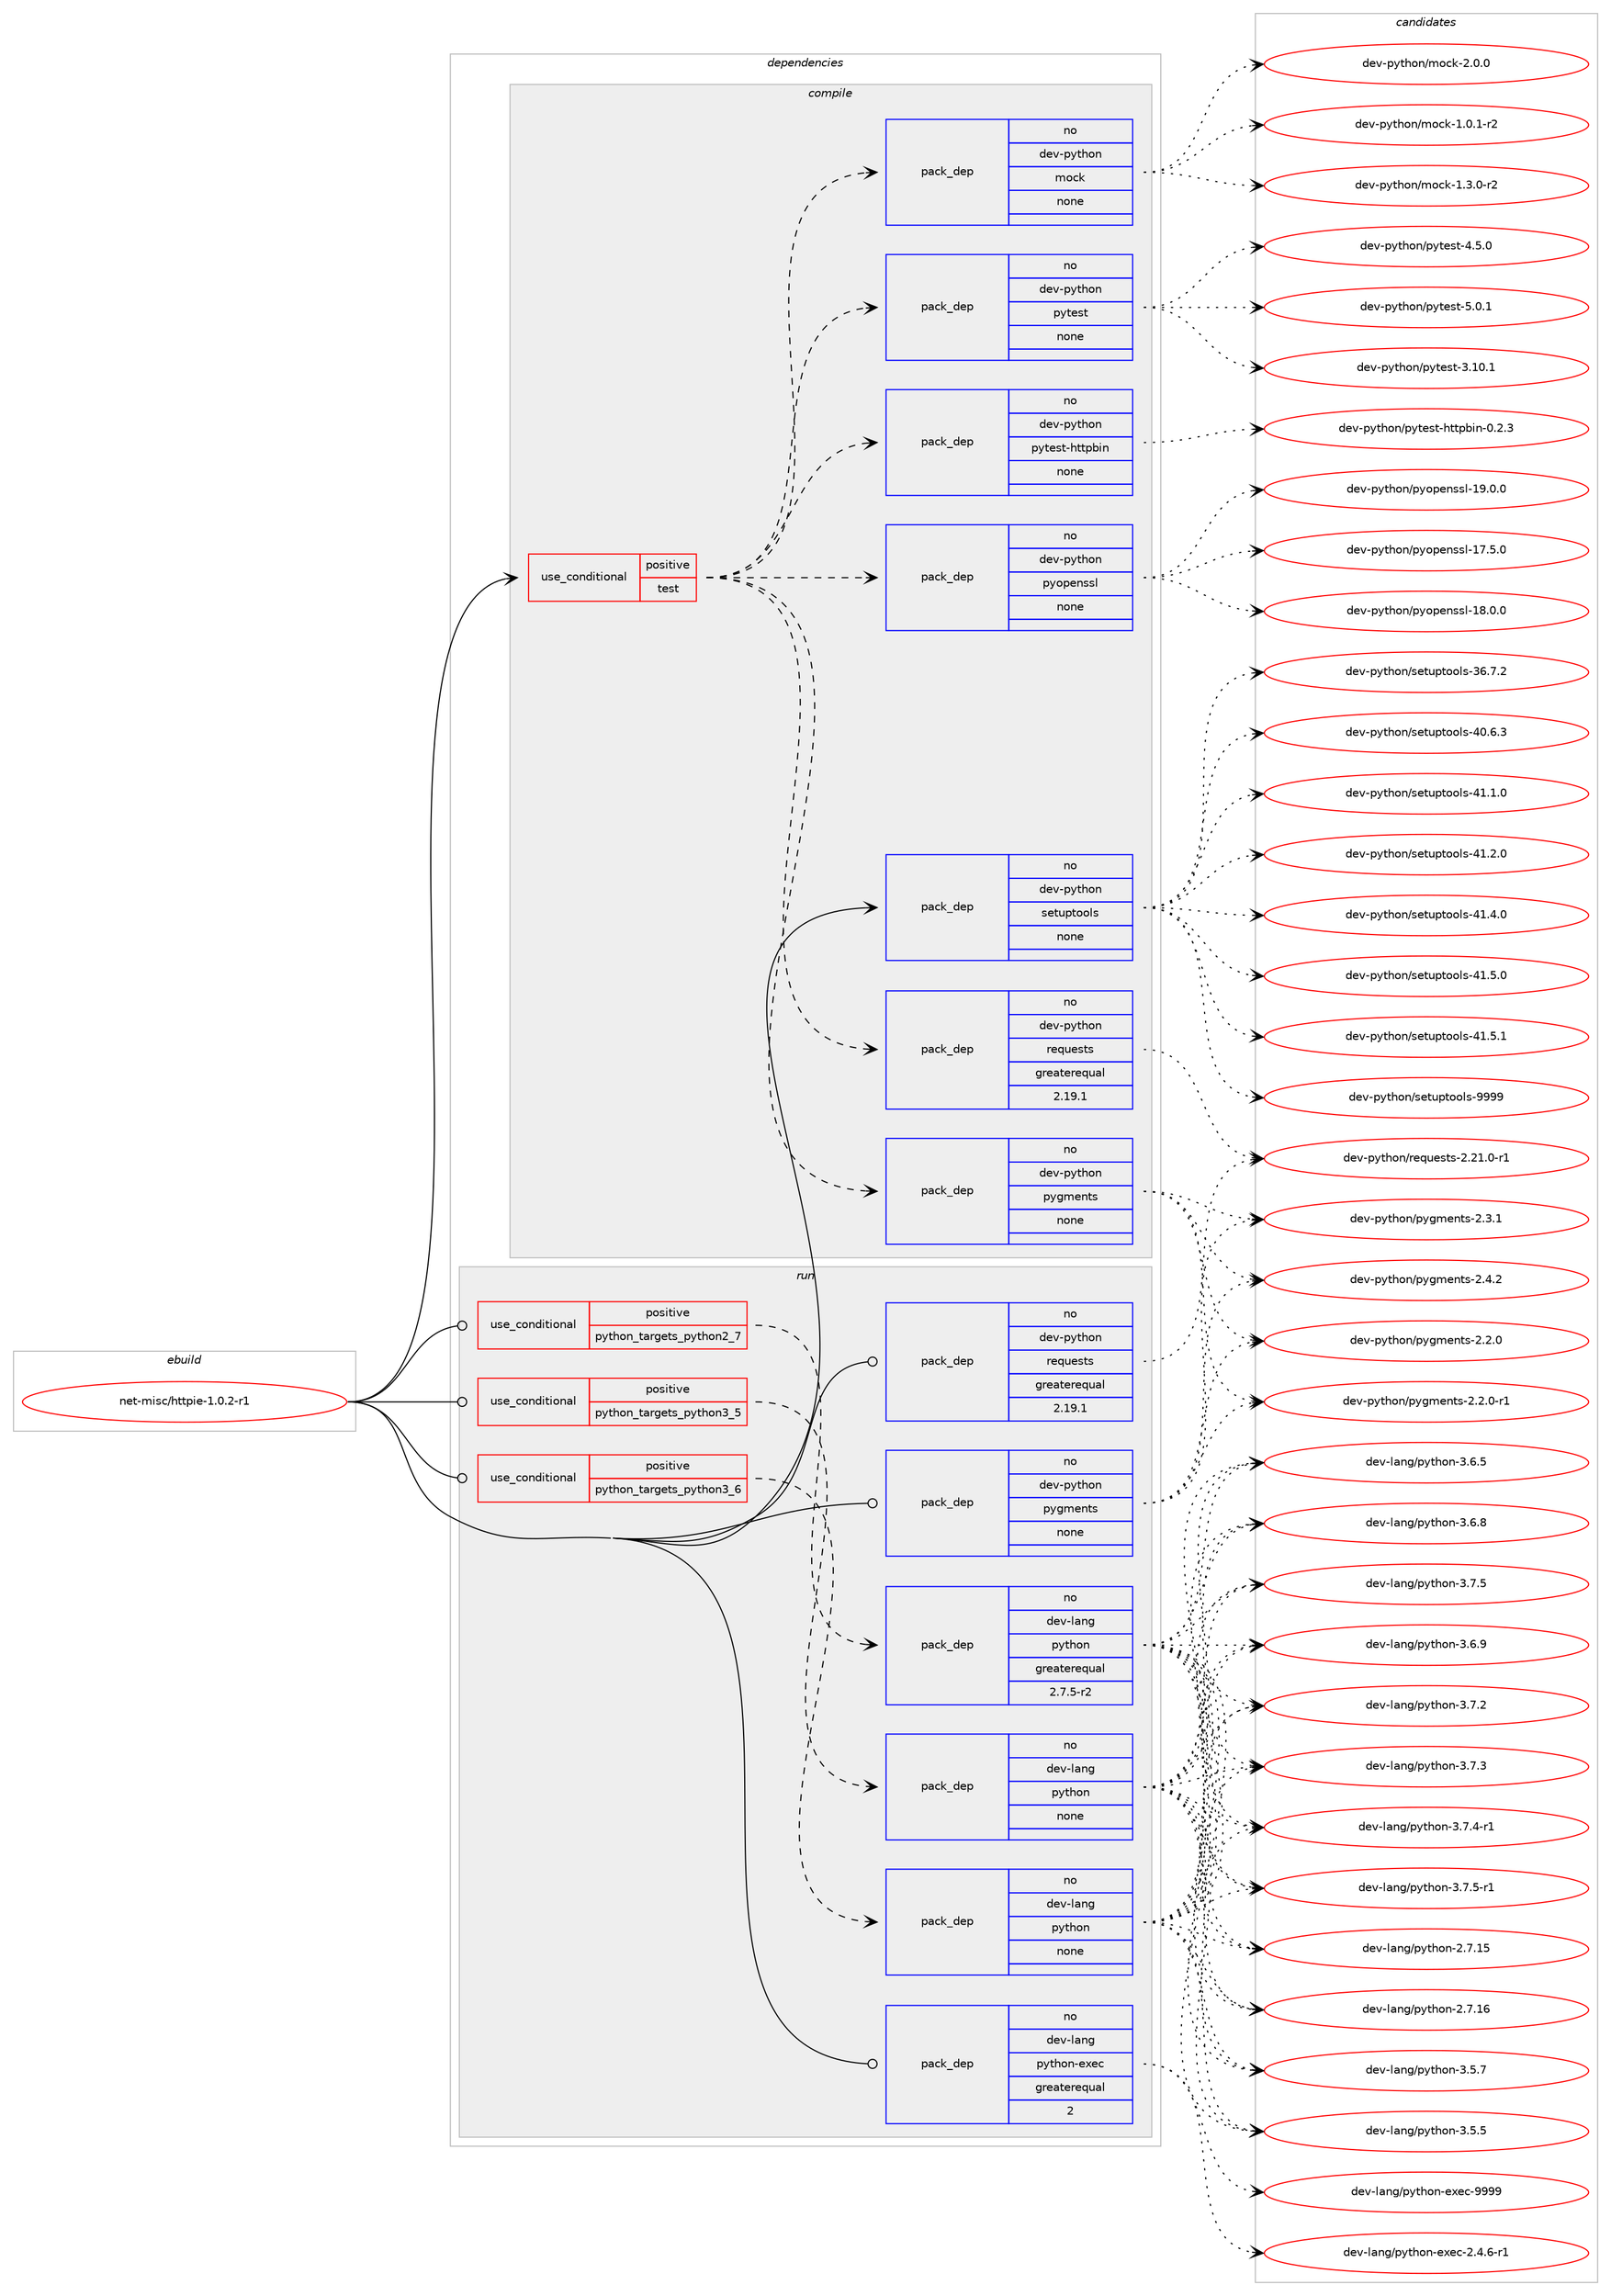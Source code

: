 digraph prolog {

# *************
# Graph options
# *************

newrank=true;
concentrate=true;
compound=true;
graph [rankdir=LR,fontname=Helvetica,fontsize=10,ranksep=1.5];#, ranksep=2.5, nodesep=0.2];
edge  [arrowhead=vee];
node  [fontname=Helvetica,fontsize=10];

# **********
# The ebuild
# **********

subgraph cluster_leftcol {
color=gray;
rank=same;
label=<<i>ebuild</i>>;
id [label="net-misc/httpie-1.0.2-r1", color=red, width=4, href="../net-misc/httpie-1.0.2-r1.svg"];
}

# ****************
# The dependencies
# ****************

subgraph cluster_midcol {
color=gray;
label=<<i>dependencies</i>>;
subgraph cluster_compile {
fillcolor="#eeeeee";
style=filled;
label=<<i>compile</i>>;
subgraph cond203250 {
dependency833445 [label=<<TABLE BORDER="0" CELLBORDER="1" CELLSPACING="0" CELLPADDING="4"><TR><TD ROWSPAN="3" CELLPADDING="10">use_conditional</TD></TR><TR><TD>positive</TD></TR><TR><TD>test</TD></TR></TABLE>>, shape=none, color=red];
subgraph pack615585 {
dependency833446 [label=<<TABLE BORDER="0" CELLBORDER="1" CELLSPACING="0" CELLPADDING="4" WIDTH="220"><TR><TD ROWSPAN="6" CELLPADDING="30">pack_dep</TD></TR><TR><TD WIDTH="110">no</TD></TR><TR><TD>dev-python</TD></TR><TR><TD>pygments</TD></TR><TR><TD>none</TD></TR><TR><TD></TD></TR></TABLE>>, shape=none, color=blue];
}
dependency833445:e -> dependency833446:w [weight=20,style="dashed",arrowhead="vee"];
subgraph pack615586 {
dependency833447 [label=<<TABLE BORDER="0" CELLBORDER="1" CELLSPACING="0" CELLPADDING="4" WIDTH="220"><TR><TD ROWSPAN="6" CELLPADDING="30">pack_dep</TD></TR><TR><TD WIDTH="110">no</TD></TR><TR><TD>dev-python</TD></TR><TR><TD>requests</TD></TR><TR><TD>greaterequal</TD></TR><TR><TD>2.19.1</TD></TR></TABLE>>, shape=none, color=blue];
}
dependency833445:e -> dependency833447:w [weight=20,style="dashed",arrowhead="vee"];
subgraph pack615587 {
dependency833448 [label=<<TABLE BORDER="0" CELLBORDER="1" CELLSPACING="0" CELLPADDING="4" WIDTH="220"><TR><TD ROWSPAN="6" CELLPADDING="30">pack_dep</TD></TR><TR><TD WIDTH="110">no</TD></TR><TR><TD>dev-python</TD></TR><TR><TD>mock</TD></TR><TR><TD>none</TD></TR><TR><TD></TD></TR></TABLE>>, shape=none, color=blue];
}
dependency833445:e -> dependency833448:w [weight=20,style="dashed",arrowhead="vee"];
subgraph pack615588 {
dependency833449 [label=<<TABLE BORDER="0" CELLBORDER="1" CELLSPACING="0" CELLPADDING="4" WIDTH="220"><TR><TD ROWSPAN="6" CELLPADDING="30">pack_dep</TD></TR><TR><TD WIDTH="110">no</TD></TR><TR><TD>dev-python</TD></TR><TR><TD>pyopenssl</TD></TR><TR><TD>none</TD></TR><TR><TD></TD></TR></TABLE>>, shape=none, color=blue];
}
dependency833445:e -> dependency833449:w [weight=20,style="dashed",arrowhead="vee"];
subgraph pack615589 {
dependency833450 [label=<<TABLE BORDER="0" CELLBORDER="1" CELLSPACING="0" CELLPADDING="4" WIDTH="220"><TR><TD ROWSPAN="6" CELLPADDING="30">pack_dep</TD></TR><TR><TD WIDTH="110">no</TD></TR><TR><TD>dev-python</TD></TR><TR><TD>pytest-httpbin</TD></TR><TR><TD>none</TD></TR><TR><TD></TD></TR></TABLE>>, shape=none, color=blue];
}
dependency833445:e -> dependency833450:w [weight=20,style="dashed",arrowhead="vee"];
subgraph pack615590 {
dependency833451 [label=<<TABLE BORDER="0" CELLBORDER="1" CELLSPACING="0" CELLPADDING="4" WIDTH="220"><TR><TD ROWSPAN="6" CELLPADDING="30">pack_dep</TD></TR><TR><TD WIDTH="110">no</TD></TR><TR><TD>dev-python</TD></TR><TR><TD>pytest</TD></TR><TR><TD>none</TD></TR><TR><TD></TD></TR></TABLE>>, shape=none, color=blue];
}
dependency833445:e -> dependency833451:w [weight=20,style="dashed",arrowhead="vee"];
}
id:e -> dependency833445:w [weight=20,style="solid",arrowhead="vee"];
subgraph pack615591 {
dependency833452 [label=<<TABLE BORDER="0" CELLBORDER="1" CELLSPACING="0" CELLPADDING="4" WIDTH="220"><TR><TD ROWSPAN="6" CELLPADDING="30">pack_dep</TD></TR><TR><TD WIDTH="110">no</TD></TR><TR><TD>dev-python</TD></TR><TR><TD>setuptools</TD></TR><TR><TD>none</TD></TR><TR><TD></TD></TR></TABLE>>, shape=none, color=blue];
}
id:e -> dependency833452:w [weight=20,style="solid",arrowhead="vee"];
}
subgraph cluster_compileandrun {
fillcolor="#eeeeee";
style=filled;
label=<<i>compile and run</i>>;
}
subgraph cluster_run {
fillcolor="#eeeeee";
style=filled;
label=<<i>run</i>>;
subgraph cond203251 {
dependency833453 [label=<<TABLE BORDER="0" CELLBORDER="1" CELLSPACING="0" CELLPADDING="4"><TR><TD ROWSPAN="3" CELLPADDING="10">use_conditional</TD></TR><TR><TD>positive</TD></TR><TR><TD>python_targets_python2_7</TD></TR></TABLE>>, shape=none, color=red];
subgraph pack615592 {
dependency833454 [label=<<TABLE BORDER="0" CELLBORDER="1" CELLSPACING="0" CELLPADDING="4" WIDTH="220"><TR><TD ROWSPAN="6" CELLPADDING="30">pack_dep</TD></TR><TR><TD WIDTH="110">no</TD></TR><TR><TD>dev-lang</TD></TR><TR><TD>python</TD></TR><TR><TD>greaterequal</TD></TR><TR><TD>2.7.5-r2</TD></TR></TABLE>>, shape=none, color=blue];
}
dependency833453:e -> dependency833454:w [weight=20,style="dashed",arrowhead="vee"];
}
id:e -> dependency833453:w [weight=20,style="solid",arrowhead="odot"];
subgraph cond203252 {
dependency833455 [label=<<TABLE BORDER="0" CELLBORDER="1" CELLSPACING="0" CELLPADDING="4"><TR><TD ROWSPAN="3" CELLPADDING="10">use_conditional</TD></TR><TR><TD>positive</TD></TR><TR><TD>python_targets_python3_5</TD></TR></TABLE>>, shape=none, color=red];
subgraph pack615593 {
dependency833456 [label=<<TABLE BORDER="0" CELLBORDER="1" CELLSPACING="0" CELLPADDING="4" WIDTH="220"><TR><TD ROWSPAN="6" CELLPADDING="30">pack_dep</TD></TR><TR><TD WIDTH="110">no</TD></TR><TR><TD>dev-lang</TD></TR><TR><TD>python</TD></TR><TR><TD>none</TD></TR><TR><TD></TD></TR></TABLE>>, shape=none, color=blue];
}
dependency833455:e -> dependency833456:w [weight=20,style="dashed",arrowhead="vee"];
}
id:e -> dependency833455:w [weight=20,style="solid",arrowhead="odot"];
subgraph cond203253 {
dependency833457 [label=<<TABLE BORDER="0" CELLBORDER="1" CELLSPACING="0" CELLPADDING="4"><TR><TD ROWSPAN="3" CELLPADDING="10">use_conditional</TD></TR><TR><TD>positive</TD></TR><TR><TD>python_targets_python3_6</TD></TR></TABLE>>, shape=none, color=red];
subgraph pack615594 {
dependency833458 [label=<<TABLE BORDER="0" CELLBORDER="1" CELLSPACING="0" CELLPADDING="4" WIDTH="220"><TR><TD ROWSPAN="6" CELLPADDING="30">pack_dep</TD></TR><TR><TD WIDTH="110">no</TD></TR><TR><TD>dev-lang</TD></TR><TR><TD>python</TD></TR><TR><TD>none</TD></TR><TR><TD></TD></TR></TABLE>>, shape=none, color=blue];
}
dependency833457:e -> dependency833458:w [weight=20,style="dashed",arrowhead="vee"];
}
id:e -> dependency833457:w [weight=20,style="solid",arrowhead="odot"];
subgraph pack615595 {
dependency833459 [label=<<TABLE BORDER="0" CELLBORDER="1" CELLSPACING="0" CELLPADDING="4" WIDTH="220"><TR><TD ROWSPAN="6" CELLPADDING="30">pack_dep</TD></TR><TR><TD WIDTH="110">no</TD></TR><TR><TD>dev-lang</TD></TR><TR><TD>python-exec</TD></TR><TR><TD>greaterequal</TD></TR><TR><TD>2</TD></TR></TABLE>>, shape=none, color=blue];
}
id:e -> dependency833459:w [weight=20,style="solid",arrowhead="odot"];
subgraph pack615596 {
dependency833460 [label=<<TABLE BORDER="0" CELLBORDER="1" CELLSPACING="0" CELLPADDING="4" WIDTH="220"><TR><TD ROWSPAN="6" CELLPADDING="30">pack_dep</TD></TR><TR><TD WIDTH="110">no</TD></TR><TR><TD>dev-python</TD></TR><TR><TD>pygments</TD></TR><TR><TD>none</TD></TR><TR><TD></TD></TR></TABLE>>, shape=none, color=blue];
}
id:e -> dependency833460:w [weight=20,style="solid",arrowhead="odot"];
subgraph pack615597 {
dependency833461 [label=<<TABLE BORDER="0" CELLBORDER="1" CELLSPACING="0" CELLPADDING="4" WIDTH="220"><TR><TD ROWSPAN="6" CELLPADDING="30">pack_dep</TD></TR><TR><TD WIDTH="110">no</TD></TR><TR><TD>dev-python</TD></TR><TR><TD>requests</TD></TR><TR><TD>greaterequal</TD></TR><TR><TD>2.19.1</TD></TR></TABLE>>, shape=none, color=blue];
}
id:e -> dependency833461:w [weight=20,style="solid",arrowhead="odot"];
}
}

# **************
# The candidates
# **************

subgraph cluster_choices {
rank=same;
color=gray;
label=<<i>candidates</i>>;

subgraph choice615585 {
color=black;
nodesep=1;
choice1001011184511212111610411111047112121103109101110116115455046504648 [label="dev-python/pygments-2.2.0", color=red, width=4,href="../dev-python/pygments-2.2.0.svg"];
choice10010111845112121116104111110471121211031091011101161154550465046484511449 [label="dev-python/pygments-2.2.0-r1", color=red, width=4,href="../dev-python/pygments-2.2.0-r1.svg"];
choice1001011184511212111610411111047112121103109101110116115455046514649 [label="dev-python/pygments-2.3.1", color=red, width=4,href="../dev-python/pygments-2.3.1.svg"];
choice1001011184511212111610411111047112121103109101110116115455046524650 [label="dev-python/pygments-2.4.2", color=red, width=4,href="../dev-python/pygments-2.4.2.svg"];
dependency833446:e -> choice1001011184511212111610411111047112121103109101110116115455046504648:w [style=dotted,weight="100"];
dependency833446:e -> choice10010111845112121116104111110471121211031091011101161154550465046484511449:w [style=dotted,weight="100"];
dependency833446:e -> choice1001011184511212111610411111047112121103109101110116115455046514649:w [style=dotted,weight="100"];
dependency833446:e -> choice1001011184511212111610411111047112121103109101110116115455046524650:w [style=dotted,weight="100"];
}
subgraph choice615586 {
color=black;
nodesep=1;
choice1001011184511212111610411111047114101113117101115116115455046504946484511449 [label="dev-python/requests-2.21.0-r1", color=red, width=4,href="../dev-python/requests-2.21.0-r1.svg"];
dependency833447:e -> choice1001011184511212111610411111047114101113117101115116115455046504946484511449:w [style=dotted,weight="100"];
}
subgraph choice615587 {
color=black;
nodesep=1;
choice1001011184511212111610411111047109111991074549464846494511450 [label="dev-python/mock-1.0.1-r2", color=red, width=4,href="../dev-python/mock-1.0.1-r2.svg"];
choice1001011184511212111610411111047109111991074549465146484511450 [label="dev-python/mock-1.3.0-r2", color=red, width=4,href="../dev-python/mock-1.3.0-r2.svg"];
choice100101118451121211161041111104710911199107455046484648 [label="dev-python/mock-2.0.0", color=red, width=4,href="../dev-python/mock-2.0.0.svg"];
dependency833448:e -> choice1001011184511212111610411111047109111991074549464846494511450:w [style=dotted,weight="100"];
dependency833448:e -> choice1001011184511212111610411111047109111991074549465146484511450:w [style=dotted,weight="100"];
dependency833448:e -> choice100101118451121211161041111104710911199107455046484648:w [style=dotted,weight="100"];
}
subgraph choice615588 {
color=black;
nodesep=1;
choice100101118451121211161041111104711212111111210111011511510845495546534648 [label="dev-python/pyopenssl-17.5.0", color=red, width=4,href="../dev-python/pyopenssl-17.5.0.svg"];
choice100101118451121211161041111104711212111111210111011511510845495646484648 [label="dev-python/pyopenssl-18.0.0", color=red, width=4,href="../dev-python/pyopenssl-18.0.0.svg"];
choice100101118451121211161041111104711212111111210111011511510845495746484648 [label="dev-python/pyopenssl-19.0.0", color=red, width=4,href="../dev-python/pyopenssl-19.0.0.svg"];
dependency833449:e -> choice100101118451121211161041111104711212111111210111011511510845495546534648:w [style=dotted,weight="100"];
dependency833449:e -> choice100101118451121211161041111104711212111111210111011511510845495646484648:w [style=dotted,weight="100"];
dependency833449:e -> choice100101118451121211161041111104711212111111210111011511510845495746484648:w [style=dotted,weight="100"];
}
subgraph choice615589 {
color=black;
nodesep=1;
choice10010111845112121116104111110471121211161011151164510411611611298105110454846504651 [label="dev-python/pytest-httpbin-0.2.3", color=red, width=4,href="../dev-python/pytest-httpbin-0.2.3.svg"];
dependency833450:e -> choice10010111845112121116104111110471121211161011151164510411611611298105110454846504651:w [style=dotted,weight="100"];
}
subgraph choice615590 {
color=black;
nodesep=1;
choice100101118451121211161041111104711212111610111511645514649484649 [label="dev-python/pytest-3.10.1", color=red, width=4,href="../dev-python/pytest-3.10.1.svg"];
choice1001011184511212111610411111047112121116101115116455246534648 [label="dev-python/pytest-4.5.0", color=red, width=4,href="../dev-python/pytest-4.5.0.svg"];
choice1001011184511212111610411111047112121116101115116455346484649 [label="dev-python/pytest-5.0.1", color=red, width=4,href="../dev-python/pytest-5.0.1.svg"];
dependency833451:e -> choice100101118451121211161041111104711212111610111511645514649484649:w [style=dotted,weight="100"];
dependency833451:e -> choice1001011184511212111610411111047112121116101115116455246534648:w [style=dotted,weight="100"];
dependency833451:e -> choice1001011184511212111610411111047112121116101115116455346484649:w [style=dotted,weight="100"];
}
subgraph choice615591 {
color=black;
nodesep=1;
choice100101118451121211161041111104711510111611711211611111110811545515446554650 [label="dev-python/setuptools-36.7.2", color=red, width=4,href="../dev-python/setuptools-36.7.2.svg"];
choice100101118451121211161041111104711510111611711211611111110811545524846544651 [label="dev-python/setuptools-40.6.3", color=red, width=4,href="../dev-python/setuptools-40.6.3.svg"];
choice100101118451121211161041111104711510111611711211611111110811545524946494648 [label="dev-python/setuptools-41.1.0", color=red, width=4,href="../dev-python/setuptools-41.1.0.svg"];
choice100101118451121211161041111104711510111611711211611111110811545524946504648 [label="dev-python/setuptools-41.2.0", color=red, width=4,href="../dev-python/setuptools-41.2.0.svg"];
choice100101118451121211161041111104711510111611711211611111110811545524946524648 [label="dev-python/setuptools-41.4.0", color=red, width=4,href="../dev-python/setuptools-41.4.0.svg"];
choice100101118451121211161041111104711510111611711211611111110811545524946534648 [label="dev-python/setuptools-41.5.0", color=red, width=4,href="../dev-python/setuptools-41.5.0.svg"];
choice100101118451121211161041111104711510111611711211611111110811545524946534649 [label="dev-python/setuptools-41.5.1", color=red, width=4,href="../dev-python/setuptools-41.5.1.svg"];
choice10010111845112121116104111110471151011161171121161111111081154557575757 [label="dev-python/setuptools-9999", color=red, width=4,href="../dev-python/setuptools-9999.svg"];
dependency833452:e -> choice100101118451121211161041111104711510111611711211611111110811545515446554650:w [style=dotted,weight="100"];
dependency833452:e -> choice100101118451121211161041111104711510111611711211611111110811545524846544651:w [style=dotted,weight="100"];
dependency833452:e -> choice100101118451121211161041111104711510111611711211611111110811545524946494648:w [style=dotted,weight="100"];
dependency833452:e -> choice100101118451121211161041111104711510111611711211611111110811545524946504648:w [style=dotted,weight="100"];
dependency833452:e -> choice100101118451121211161041111104711510111611711211611111110811545524946524648:w [style=dotted,weight="100"];
dependency833452:e -> choice100101118451121211161041111104711510111611711211611111110811545524946534648:w [style=dotted,weight="100"];
dependency833452:e -> choice100101118451121211161041111104711510111611711211611111110811545524946534649:w [style=dotted,weight="100"];
dependency833452:e -> choice10010111845112121116104111110471151011161171121161111111081154557575757:w [style=dotted,weight="100"];
}
subgraph choice615592 {
color=black;
nodesep=1;
choice10010111845108971101034711212111610411111045504655464953 [label="dev-lang/python-2.7.15", color=red, width=4,href="../dev-lang/python-2.7.15.svg"];
choice10010111845108971101034711212111610411111045504655464954 [label="dev-lang/python-2.7.16", color=red, width=4,href="../dev-lang/python-2.7.16.svg"];
choice100101118451089711010347112121116104111110455146534653 [label="dev-lang/python-3.5.5", color=red, width=4,href="../dev-lang/python-3.5.5.svg"];
choice100101118451089711010347112121116104111110455146534655 [label="dev-lang/python-3.5.7", color=red, width=4,href="../dev-lang/python-3.5.7.svg"];
choice100101118451089711010347112121116104111110455146544653 [label="dev-lang/python-3.6.5", color=red, width=4,href="../dev-lang/python-3.6.5.svg"];
choice100101118451089711010347112121116104111110455146544656 [label="dev-lang/python-3.6.8", color=red, width=4,href="../dev-lang/python-3.6.8.svg"];
choice100101118451089711010347112121116104111110455146544657 [label="dev-lang/python-3.6.9", color=red, width=4,href="../dev-lang/python-3.6.9.svg"];
choice100101118451089711010347112121116104111110455146554650 [label="dev-lang/python-3.7.2", color=red, width=4,href="../dev-lang/python-3.7.2.svg"];
choice100101118451089711010347112121116104111110455146554651 [label="dev-lang/python-3.7.3", color=red, width=4,href="../dev-lang/python-3.7.3.svg"];
choice1001011184510897110103471121211161041111104551465546524511449 [label="dev-lang/python-3.7.4-r1", color=red, width=4,href="../dev-lang/python-3.7.4-r1.svg"];
choice100101118451089711010347112121116104111110455146554653 [label="dev-lang/python-3.7.5", color=red, width=4,href="../dev-lang/python-3.7.5.svg"];
choice1001011184510897110103471121211161041111104551465546534511449 [label="dev-lang/python-3.7.5-r1", color=red, width=4,href="../dev-lang/python-3.7.5-r1.svg"];
dependency833454:e -> choice10010111845108971101034711212111610411111045504655464953:w [style=dotted,weight="100"];
dependency833454:e -> choice10010111845108971101034711212111610411111045504655464954:w [style=dotted,weight="100"];
dependency833454:e -> choice100101118451089711010347112121116104111110455146534653:w [style=dotted,weight="100"];
dependency833454:e -> choice100101118451089711010347112121116104111110455146534655:w [style=dotted,weight="100"];
dependency833454:e -> choice100101118451089711010347112121116104111110455146544653:w [style=dotted,weight="100"];
dependency833454:e -> choice100101118451089711010347112121116104111110455146544656:w [style=dotted,weight="100"];
dependency833454:e -> choice100101118451089711010347112121116104111110455146544657:w [style=dotted,weight="100"];
dependency833454:e -> choice100101118451089711010347112121116104111110455146554650:w [style=dotted,weight="100"];
dependency833454:e -> choice100101118451089711010347112121116104111110455146554651:w [style=dotted,weight="100"];
dependency833454:e -> choice1001011184510897110103471121211161041111104551465546524511449:w [style=dotted,weight="100"];
dependency833454:e -> choice100101118451089711010347112121116104111110455146554653:w [style=dotted,weight="100"];
dependency833454:e -> choice1001011184510897110103471121211161041111104551465546534511449:w [style=dotted,weight="100"];
}
subgraph choice615593 {
color=black;
nodesep=1;
choice10010111845108971101034711212111610411111045504655464953 [label="dev-lang/python-2.7.15", color=red, width=4,href="../dev-lang/python-2.7.15.svg"];
choice10010111845108971101034711212111610411111045504655464954 [label="dev-lang/python-2.7.16", color=red, width=4,href="../dev-lang/python-2.7.16.svg"];
choice100101118451089711010347112121116104111110455146534653 [label="dev-lang/python-3.5.5", color=red, width=4,href="../dev-lang/python-3.5.5.svg"];
choice100101118451089711010347112121116104111110455146534655 [label="dev-lang/python-3.5.7", color=red, width=4,href="../dev-lang/python-3.5.7.svg"];
choice100101118451089711010347112121116104111110455146544653 [label="dev-lang/python-3.6.5", color=red, width=4,href="../dev-lang/python-3.6.5.svg"];
choice100101118451089711010347112121116104111110455146544656 [label="dev-lang/python-3.6.8", color=red, width=4,href="../dev-lang/python-3.6.8.svg"];
choice100101118451089711010347112121116104111110455146544657 [label="dev-lang/python-3.6.9", color=red, width=4,href="../dev-lang/python-3.6.9.svg"];
choice100101118451089711010347112121116104111110455146554650 [label="dev-lang/python-3.7.2", color=red, width=4,href="../dev-lang/python-3.7.2.svg"];
choice100101118451089711010347112121116104111110455146554651 [label="dev-lang/python-3.7.3", color=red, width=4,href="../dev-lang/python-3.7.3.svg"];
choice1001011184510897110103471121211161041111104551465546524511449 [label="dev-lang/python-3.7.4-r1", color=red, width=4,href="../dev-lang/python-3.7.4-r1.svg"];
choice100101118451089711010347112121116104111110455146554653 [label="dev-lang/python-3.7.5", color=red, width=4,href="../dev-lang/python-3.7.5.svg"];
choice1001011184510897110103471121211161041111104551465546534511449 [label="dev-lang/python-3.7.5-r1", color=red, width=4,href="../dev-lang/python-3.7.5-r1.svg"];
dependency833456:e -> choice10010111845108971101034711212111610411111045504655464953:w [style=dotted,weight="100"];
dependency833456:e -> choice10010111845108971101034711212111610411111045504655464954:w [style=dotted,weight="100"];
dependency833456:e -> choice100101118451089711010347112121116104111110455146534653:w [style=dotted,weight="100"];
dependency833456:e -> choice100101118451089711010347112121116104111110455146534655:w [style=dotted,weight="100"];
dependency833456:e -> choice100101118451089711010347112121116104111110455146544653:w [style=dotted,weight="100"];
dependency833456:e -> choice100101118451089711010347112121116104111110455146544656:w [style=dotted,weight="100"];
dependency833456:e -> choice100101118451089711010347112121116104111110455146544657:w [style=dotted,weight="100"];
dependency833456:e -> choice100101118451089711010347112121116104111110455146554650:w [style=dotted,weight="100"];
dependency833456:e -> choice100101118451089711010347112121116104111110455146554651:w [style=dotted,weight="100"];
dependency833456:e -> choice1001011184510897110103471121211161041111104551465546524511449:w [style=dotted,weight="100"];
dependency833456:e -> choice100101118451089711010347112121116104111110455146554653:w [style=dotted,weight="100"];
dependency833456:e -> choice1001011184510897110103471121211161041111104551465546534511449:w [style=dotted,weight="100"];
}
subgraph choice615594 {
color=black;
nodesep=1;
choice10010111845108971101034711212111610411111045504655464953 [label="dev-lang/python-2.7.15", color=red, width=4,href="../dev-lang/python-2.7.15.svg"];
choice10010111845108971101034711212111610411111045504655464954 [label="dev-lang/python-2.7.16", color=red, width=4,href="../dev-lang/python-2.7.16.svg"];
choice100101118451089711010347112121116104111110455146534653 [label="dev-lang/python-3.5.5", color=red, width=4,href="../dev-lang/python-3.5.5.svg"];
choice100101118451089711010347112121116104111110455146534655 [label="dev-lang/python-3.5.7", color=red, width=4,href="../dev-lang/python-3.5.7.svg"];
choice100101118451089711010347112121116104111110455146544653 [label="dev-lang/python-3.6.5", color=red, width=4,href="../dev-lang/python-3.6.5.svg"];
choice100101118451089711010347112121116104111110455146544656 [label="dev-lang/python-3.6.8", color=red, width=4,href="../dev-lang/python-3.6.8.svg"];
choice100101118451089711010347112121116104111110455146544657 [label="dev-lang/python-3.6.9", color=red, width=4,href="../dev-lang/python-3.6.9.svg"];
choice100101118451089711010347112121116104111110455146554650 [label="dev-lang/python-3.7.2", color=red, width=4,href="../dev-lang/python-3.7.2.svg"];
choice100101118451089711010347112121116104111110455146554651 [label="dev-lang/python-3.7.3", color=red, width=4,href="../dev-lang/python-3.7.3.svg"];
choice1001011184510897110103471121211161041111104551465546524511449 [label="dev-lang/python-3.7.4-r1", color=red, width=4,href="../dev-lang/python-3.7.4-r1.svg"];
choice100101118451089711010347112121116104111110455146554653 [label="dev-lang/python-3.7.5", color=red, width=4,href="../dev-lang/python-3.7.5.svg"];
choice1001011184510897110103471121211161041111104551465546534511449 [label="dev-lang/python-3.7.5-r1", color=red, width=4,href="../dev-lang/python-3.7.5-r1.svg"];
dependency833458:e -> choice10010111845108971101034711212111610411111045504655464953:w [style=dotted,weight="100"];
dependency833458:e -> choice10010111845108971101034711212111610411111045504655464954:w [style=dotted,weight="100"];
dependency833458:e -> choice100101118451089711010347112121116104111110455146534653:w [style=dotted,weight="100"];
dependency833458:e -> choice100101118451089711010347112121116104111110455146534655:w [style=dotted,weight="100"];
dependency833458:e -> choice100101118451089711010347112121116104111110455146544653:w [style=dotted,weight="100"];
dependency833458:e -> choice100101118451089711010347112121116104111110455146544656:w [style=dotted,weight="100"];
dependency833458:e -> choice100101118451089711010347112121116104111110455146544657:w [style=dotted,weight="100"];
dependency833458:e -> choice100101118451089711010347112121116104111110455146554650:w [style=dotted,weight="100"];
dependency833458:e -> choice100101118451089711010347112121116104111110455146554651:w [style=dotted,weight="100"];
dependency833458:e -> choice1001011184510897110103471121211161041111104551465546524511449:w [style=dotted,weight="100"];
dependency833458:e -> choice100101118451089711010347112121116104111110455146554653:w [style=dotted,weight="100"];
dependency833458:e -> choice1001011184510897110103471121211161041111104551465546534511449:w [style=dotted,weight="100"];
}
subgraph choice615595 {
color=black;
nodesep=1;
choice10010111845108971101034711212111610411111045101120101994550465246544511449 [label="dev-lang/python-exec-2.4.6-r1", color=red, width=4,href="../dev-lang/python-exec-2.4.6-r1.svg"];
choice10010111845108971101034711212111610411111045101120101994557575757 [label="dev-lang/python-exec-9999", color=red, width=4,href="../dev-lang/python-exec-9999.svg"];
dependency833459:e -> choice10010111845108971101034711212111610411111045101120101994550465246544511449:w [style=dotted,weight="100"];
dependency833459:e -> choice10010111845108971101034711212111610411111045101120101994557575757:w [style=dotted,weight="100"];
}
subgraph choice615596 {
color=black;
nodesep=1;
choice1001011184511212111610411111047112121103109101110116115455046504648 [label="dev-python/pygments-2.2.0", color=red, width=4,href="../dev-python/pygments-2.2.0.svg"];
choice10010111845112121116104111110471121211031091011101161154550465046484511449 [label="dev-python/pygments-2.2.0-r1", color=red, width=4,href="../dev-python/pygments-2.2.0-r1.svg"];
choice1001011184511212111610411111047112121103109101110116115455046514649 [label="dev-python/pygments-2.3.1", color=red, width=4,href="../dev-python/pygments-2.3.1.svg"];
choice1001011184511212111610411111047112121103109101110116115455046524650 [label="dev-python/pygments-2.4.2", color=red, width=4,href="../dev-python/pygments-2.4.2.svg"];
dependency833460:e -> choice1001011184511212111610411111047112121103109101110116115455046504648:w [style=dotted,weight="100"];
dependency833460:e -> choice10010111845112121116104111110471121211031091011101161154550465046484511449:w [style=dotted,weight="100"];
dependency833460:e -> choice1001011184511212111610411111047112121103109101110116115455046514649:w [style=dotted,weight="100"];
dependency833460:e -> choice1001011184511212111610411111047112121103109101110116115455046524650:w [style=dotted,weight="100"];
}
subgraph choice615597 {
color=black;
nodesep=1;
choice1001011184511212111610411111047114101113117101115116115455046504946484511449 [label="dev-python/requests-2.21.0-r1", color=red, width=4,href="../dev-python/requests-2.21.0-r1.svg"];
dependency833461:e -> choice1001011184511212111610411111047114101113117101115116115455046504946484511449:w [style=dotted,weight="100"];
}
}

}
